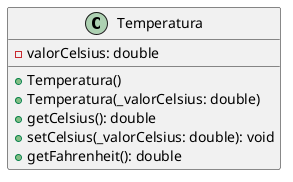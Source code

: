 @startuml
class Temperatura {
    - valorCelsius: double

    + Temperatura()
    + Temperatura(_valorCelsius: double)
    + getCelsius(): double
    + setCelsius(_valorCelsius: double): void
    + getFahrenheit(): double
}

@enduml
